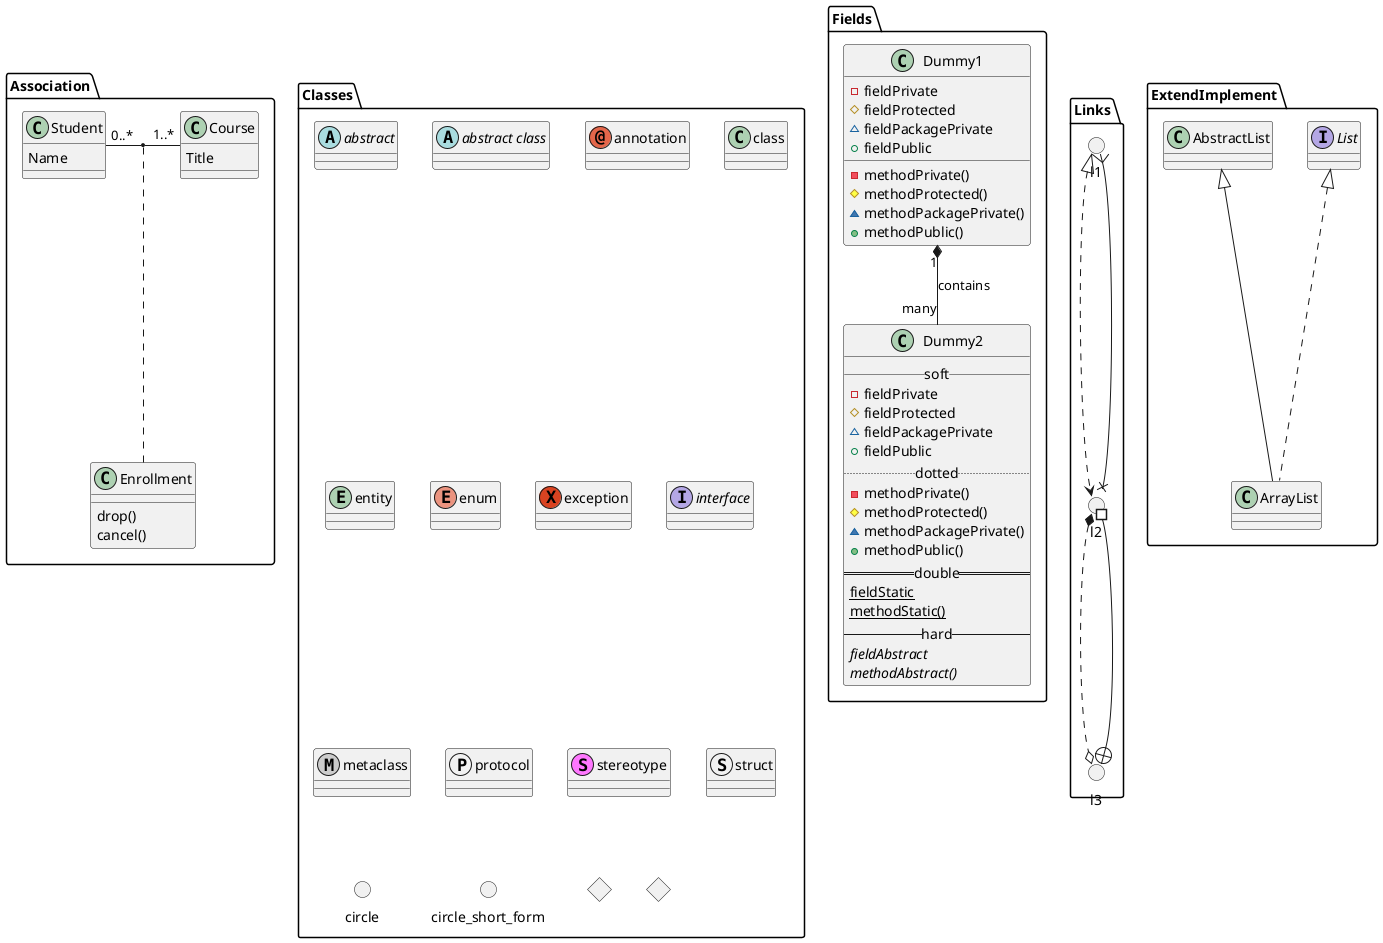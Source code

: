 @startuml class

package Classes {
  abstract        abstract
  abstract class  "abstract class"
  annotation      annotation
  class           class
  entity          entity
  enum            enum
  exception       exception
  interface       interface
  metaclass       metaclass
  protocol        protocol
  stereotype      stereotype
  struct          struct

  circle          circle
  ()              circle_short_form
  diamond         diamond
  <>              diamond_short_form
}

package Fields {
  class Dummy1 {
  -fieldPrivate
  #fieldProtected
  ~fieldPackagePrivate
  +fieldPublic
  -methodPrivate()
  #methodProtected()
  ~methodPackagePrivate()
  +methodPublic()
  }

  class Dummy2 {
    __ soft __
    -fieldPrivate
    #fieldProtected
    ~fieldPackagePrivate
    +fieldPublic
    .. dotted ..
    -methodPrivate()
    #methodProtected()
    ~methodPackagePrivate()
    +methodPublic()
    == double ==
    {static} fieldStatic
    {static} methodStatic()
    -- hard --
    {abstract} fieldAbstract
    {abstract} methodAbstract()
  }

  Dummy1 "1" *-- "many" Dummy2 : contains
}

package Links {
  () l1
  () l2
  () l3

  l1 ^..> l2
  l2 *..o l3
  l3 +--# l2
  l2 x--{ l1
}

package Association {
  class Student {
    Name
  }

  class Course {
    Title
  }

  class Enrollment {
    drop()
    cancel()
  }

  Student "0..*" - "1..*" Course
  (Student, Course) .. Enrollment
}

package ExtendImplement {
  class ArrayList implements List
  class ArrayList extends AbstractList
}

@enduml
